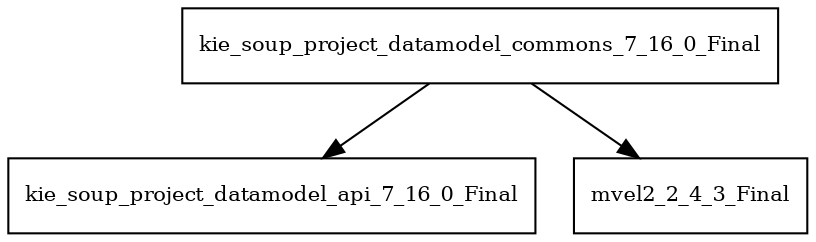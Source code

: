 digraph kie_soup_project_datamodel_commons_7_16_0_Final_dependencies {
  node [shape = box, fontsize=10.0];
  kie_soup_project_datamodel_commons_7_16_0_Final -> kie_soup_project_datamodel_api_7_16_0_Final;
  kie_soup_project_datamodel_commons_7_16_0_Final -> mvel2_2_4_3_Final;
}
